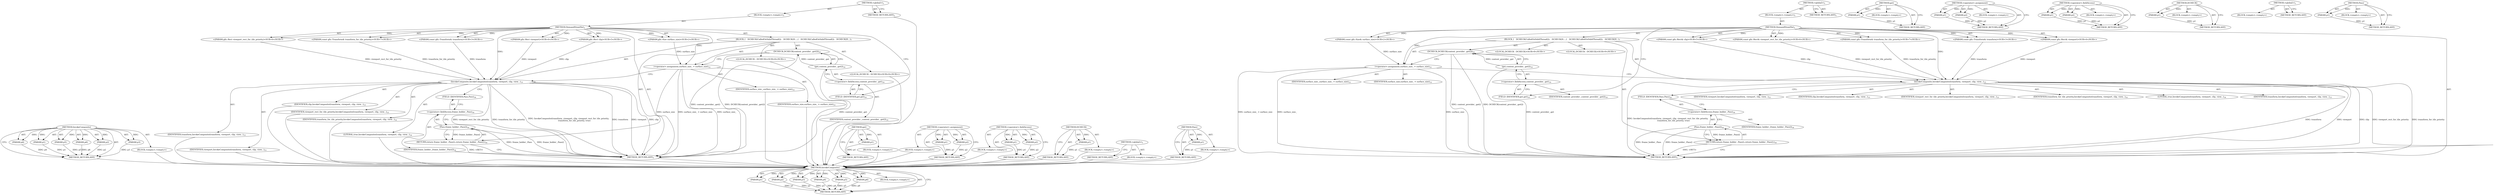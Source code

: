 digraph "Pass" {
vulnerable_81 [label=<(METHOD,InvokeComposite)>];
vulnerable_82 [label=<(PARAM,p1)>];
vulnerable_83 [label=<(PARAM,p2)>];
vulnerable_84 [label=<(PARAM,p3)>];
vulnerable_85 [label=<(PARAM,p4)>];
vulnerable_86 [label=<(PARAM,p5)>];
vulnerable_87 [label=<(PARAM,p6)>];
vulnerable_88 [label=<(BLOCK,&lt;empty&gt;,&lt;empty&gt;)>];
vulnerable_89 [label=<(METHOD_RETURN,ANY)>];
vulnerable_6 [label=<(METHOD,&lt;global&gt;)<SUB>1</SUB>>];
vulnerable_7 [label=<(BLOCK,&lt;empty&gt;,&lt;empty&gt;)<SUB>1</SUB>>];
vulnerable_8 [label=<(METHOD,DemandDrawHw)<SUB>1</SUB>>];
vulnerable_9 [label="<(PARAM,gfx::Size surface_size)<SUB>2</SUB>>"];
vulnerable_10 [label="<(PARAM,const gfx::Transform&amp; transform)<SUB>3</SUB>>"];
vulnerable_11 [label="<(PARAM,gfx::Rect viewport)<SUB>4</SUB>>"];
vulnerable_12 [label="<(PARAM,gfx::Rect clip)<SUB>5</SUB>>"];
vulnerable_13 [label="<(PARAM,gfx::Rect viewport_rect_for_tile_priority)<SUB>6</SUB>>"];
vulnerable_14 [label="<(PARAM,const gfx::Transform&amp; transform_for_tile_priority)<SUB>7</SUB>>"];
vulnerable_15 [label=<(BLOCK,{
   DCHECK(CalledOnValidThread());
   DCHECK(H...,{
   DCHECK(CalledOnValidThread());
   DCHECK(H...)<SUB>7</SUB>>];
vulnerable_16 [label="<(LOCAL,DCHECK : DCHECK)<SUB>8</SUB>>"];
vulnerable_17 [label="<(LOCAL,DCHECK : DCHECK)<SUB>9</SUB>>"];
vulnerable_18 [label=<(DCHECK,DCHECK(context_provider_.get()))<SUB>10</SUB>>];
vulnerable_19 [label=<(get,context_provider_.get())<SUB>10</SUB>>];
vulnerable_20 [label=<(&lt;operator&gt;.fieldAccess,context_provider_.get)<SUB>10</SUB>>];
vulnerable_21 [label=<(IDENTIFIER,context_provider_,context_provider_.get())<SUB>10</SUB>>];
vulnerable_22 [label=<(FIELD_IDENTIFIER,get,get)<SUB>10</SUB>>];
vulnerable_23 [label=<(&lt;operator&gt;.assignment,surface_size_ = surface_size)<SUB>12</SUB>>];
vulnerable_24 [label=<(IDENTIFIER,surface_size_,surface_size_ = surface_size)<SUB>12</SUB>>];
vulnerable_25 [label=<(IDENTIFIER,surface_size,surface_size_ = surface_size)<SUB>12</SUB>>];
vulnerable_26 [label=<(InvokeComposite,InvokeComposite(transform, viewport, clip, view...)<SUB>13</SUB>>];
vulnerable_27 [label=<(IDENTIFIER,transform,InvokeComposite(transform, viewport, clip, view...)<SUB>13</SUB>>];
vulnerable_28 [label=<(IDENTIFIER,viewport,InvokeComposite(transform, viewport, clip, view...)<SUB>13</SUB>>];
vulnerable_29 [label=<(IDENTIFIER,clip,InvokeComposite(transform, viewport, clip, view...)<SUB>13</SUB>>];
vulnerable_30 [label=<(IDENTIFIER,viewport_rect_for_tile_priority,InvokeComposite(transform, viewport, clip, view...)<SUB>13</SUB>>];
vulnerable_31 [label=<(IDENTIFIER,transform_for_tile_priority,InvokeComposite(transform, viewport, clip, view...)<SUB>14</SUB>>];
vulnerable_32 [label=<(LITERAL,true,InvokeComposite(transform, viewport, clip, view...)<SUB>14</SUB>>];
vulnerable_33 [label=<(RETURN,return frame_holder_.Pass();,return frame_holder_.Pass();)<SUB>16</SUB>>];
vulnerable_34 [label=<(Pass,frame_holder_.Pass())<SUB>16</SUB>>];
vulnerable_35 [label=<(&lt;operator&gt;.fieldAccess,frame_holder_.Pass)<SUB>16</SUB>>];
vulnerable_36 [label=<(IDENTIFIER,frame_holder_,frame_holder_.Pass())<SUB>16</SUB>>];
vulnerable_37 [label=<(FIELD_IDENTIFIER,Pass,Pass)<SUB>16</SUB>>];
vulnerable_38 [label=<(METHOD_RETURN,ANY)<SUB>1</SUB>>];
vulnerable_40 [label=<(METHOD_RETURN,ANY)<SUB>1</SUB>>];
vulnerable_67 [label=<(METHOD,get)>];
vulnerable_68 [label=<(PARAM,p1)>];
vulnerable_69 [label=<(BLOCK,&lt;empty&gt;,&lt;empty&gt;)>];
vulnerable_70 [label=<(METHOD_RETURN,ANY)>];
vulnerable_76 [label=<(METHOD,&lt;operator&gt;.assignment)>];
vulnerable_77 [label=<(PARAM,p1)>];
vulnerable_78 [label=<(PARAM,p2)>];
vulnerable_79 [label=<(BLOCK,&lt;empty&gt;,&lt;empty&gt;)>];
vulnerable_80 [label=<(METHOD_RETURN,ANY)>];
vulnerable_71 [label=<(METHOD,&lt;operator&gt;.fieldAccess)>];
vulnerable_72 [label=<(PARAM,p1)>];
vulnerable_73 [label=<(PARAM,p2)>];
vulnerable_74 [label=<(BLOCK,&lt;empty&gt;,&lt;empty&gt;)>];
vulnerable_75 [label=<(METHOD_RETURN,ANY)>];
vulnerable_63 [label=<(METHOD,DCHECK)>];
vulnerable_64 [label=<(PARAM,p1)>];
vulnerable_65 [label=<(BLOCK,&lt;empty&gt;,&lt;empty&gt;)>];
vulnerable_66 [label=<(METHOD_RETURN,ANY)>];
vulnerable_57 [label=<(METHOD,&lt;global&gt;)<SUB>1</SUB>>];
vulnerable_58 [label=<(BLOCK,&lt;empty&gt;,&lt;empty&gt;)>];
vulnerable_59 [label=<(METHOD_RETURN,ANY)>];
vulnerable_90 [label=<(METHOD,Pass)>];
vulnerable_91 [label=<(PARAM,p1)>];
vulnerable_92 [label=<(BLOCK,&lt;empty&gt;,&lt;empty&gt;)>];
vulnerable_93 [label=<(METHOD_RETURN,ANY)>];
fixed_81 [label=<(METHOD,InvokeComposite)>];
fixed_82 [label=<(PARAM,p1)>];
fixed_83 [label=<(PARAM,p2)>];
fixed_84 [label=<(PARAM,p3)>];
fixed_85 [label=<(PARAM,p4)>];
fixed_86 [label=<(PARAM,p5)>];
fixed_87 [label=<(PARAM,p6)>];
fixed_88 [label=<(BLOCK,&lt;empty&gt;,&lt;empty&gt;)>];
fixed_89 [label=<(METHOD_RETURN,ANY)>];
fixed_6 [label=<(METHOD,&lt;global&gt;)<SUB>1</SUB>>];
fixed_7 [label=<(BLOCK,&lt;empty&gt;,&lt;empty&gt;)<SUB>1</SUB>>];
fixed_8 [label=<(METHOD,DemandDrawHw)<SUB>1</SUB>>];
fixed_9 [label="<(PARAM,const gfx::Size&amp; surface_size)<SUB>2</SUB>>"];
fixed_10 [label="<(PARAM,const gfx::Transform&amp; transform)<SUB>3</SUB>>"];
fixed_11 [label="<(PARAM,const gfx::Rect&amp; viewport)<SUB>4</SUB>>"];
fixed_12 [label="<(PARAM,const gfx::Rect&amp; clip)<SUB>5</SUB>>"];
fixed_13 [label="<(PARAM,const gfx::Rect&amp; viewport_rect_for_tile_priority)<SUB>6</SUB>>"];
fixed_14 [label="<(PARAM,const gfx::Transform&amp; transform_for_tile_priority)<SUB>7</SUB>>"];
fixed_15 [label=<(BLOCK,{
   DCHECK(CalledOnValidThread());
   DCHECK(H...,{
   DCHECK(CalledOnValidThread());
   DCHECK(H...)<SUB>7</SUB>>];
fixed_16 [label="<(LOCAL,DCHECK : DCHECK)<SUB>8</SUB>>"];
fixed_17 [label="<(LOCAL,DCHECK : DCHECK)<SUB>9</SUB>>"];
fixed_18 [label=<(DCHECK,DCHECK(context_provider_.get()))<SUB>10</SUB>>];
fixed_19 [label=<(get,context_provider_.get())<SUB>10</SUB>>];
fixed_20 [label=<(&lt;operator&gt;.fieldAccess,context_provider_.get)<SUB>10</SUB>>];
fixed_21 [label=<(IDENTIFIER,context_provider_,context_provider_.get())<SUB>10</SUB>>];
fixed_22 [label=<(FIELD_IDENTIFIER,get,get)<SUB>10</SUB>>];
fixed_23 [label=<(&lt;operator&gt;.assignment,surface_size_ = surface_size)<SUB>12</SUB>>];
fixed_24 [label=<(IDENTIFIER,surface_size_,surface_size_ = surface_size)<SUB>12</SUB>>];
fixed_25 [label=<(IDENTIFIER,surface_size,surface_size_ = surface_size)<SUB>12</SUB>>];
fixed_26 [label=<(InvokeComposite,InvokeComposite(transform, viewport, clip, view...)<SUB>13</SUB>>];
fixed_27 [label=<(IDENTIFIER,transform,InvokeComposite(transform, viewport, clip, view...)<SUB>13</SUB>>];
fixed_28 [label=<(IDENTIFIER,viewport,InvokeComposite(transform, viewport, clip, view...)<SUB>13</SUB>>];
fixed_29 [label=<(IDENTIFIER,clip,InvokeComposite(transform, viewport, clip, view...)<SUB>13</SUB>>];
fixed_30 [label=<(IDENTIFIER,viewport_rect_for_tile_priority,InvokeComposite(transform, viewport, clip, view...)<SUB>13</SUB>>];
fixed_31 [label=<(IDENTIFIER,transform_for_tile_priority,InvokeComposite(transform, viewport, clip, view...)<SUB>14</SUB>>];
fixed_32 [label=<(LITERAL,true,InvokeComposite(transform, viewport, clip, view...)<SUB>14</SUB>>];
fixed_33 [label=<(RETURN,return frame_holder_.Pass();,return frame_holder_.Pass();)<SUB>16</SUB>>];
fixed_34 [label=<(Pass,frame_holder_.Pass())<SUB>16</SUB>>];
fixed_35 [label=<(&lt;operator&gt;.fieldAccess,frame_holder_.Pass)<SUB>16</SUB>>];
fixed_36 [label=<(IDENTIFIER,frame_holder_,frame_holder_.Pass())<SUB>16</SUB>>];
fixed_37 [label=<(FIELD_IDENTIFIER,Pass,Pass)<SUB>16</SUB>>];
fixed_38 [label=<(METHOD_RETURN,ANY)<SUB>1</SUB>>];
fixed_40 [label=<(METHOD_RETURN,ANY)<SUB>1</SUB>>];
fixed_67 [label=<(METHOD,get)>];
fixed_68 [label=<(PARAM,p1)>];
fixed_69 [label=<(BLOCK,&lt;empty&gt;,&lt;empty&gt;)>];
fixed_70 [label=<(METHOD_RETURN,ANY)>];
fixed_76 [label=<(METHOD,&lt;operator&gt;.assignment)>];
fixed_77 [label=<(PARAM,p1)>];
fixed_78 [label=<(PARAM,p2)>];
fixed_79 [label=<(BLOCK,&lt;empty&gt;,&lt;empty&gt;)>];
fixed_80 [label=<(METHOD_RETURN,ANY)>];
fixed_71 [label=<(METHOD,&lt;operator&gt;.fieldAccess)>];
fixed_72 [label=<(PARAM,p1)>];
fixed_73 [label=<(PARAM,p2)>];
fixed_74 [label=<(BLOCK,&lt;empty&gt;,&lt;empty&gt;)>];
fixed_75 [label=<(METHOD_RETURN,ANY)>];
fixed_63 [label=<(METHOD,DCHECK)>];
fixed_64 [label=<(PARAM,p1)>];
fixed_65 [label=<(BLOCK,&lt;empty&gt;,&lt;empty&gt;)>];
fixed_66 [label=<(METHOD_RETURN,ANY)>];
fixed_57 [label=<(METHOD,&lt;global&gt;)<SUB>1</SUB>>];
fixed_58 [label=<(BLOCK,&lt;empty&gt;,&lt;empty&gt;)>];
fixed_59 [label=<(METHOD_RETURN,ANY)>];
fixed_90 [label=<(METHOD,Pass)>];
fixed_91 [label=<(PARAM,p1)>];
fixed_92 [label=<(BLOCK,&lt;empty&gt;,&lt;empty&gt;)>];
fixed_93 [label=<(METHOD_RETURN,ANY)>];
vulnerable_81 -> vulnerable_82  [key=0, label="AST: "];
vulnerable_81 -> vulnerable_82  [key=1, label="DDG: "];
vulnerable_81 -> vulnerable_88  [key=0, label="AST: "];
vulnerable_81 -> vulnerable_83  [key=0, label="AST: "];
vulnerable_81 -> vulnerable_83  [key=1, label="DDG: "];
vulnerable_81 -> vulnerable_89  [key=0, label="AST: "];
vulnerable_81 -> vulnerable_89  [key=1, label="CFG: "];
vulnerable_81 -> vulnerable_84  [key=0, label="AST: "];
vulnerable_81 -> vulnerable_84  [key=1, label="DDG: "];
vulnerable_81 -> vulnerable_85  [key=0, label="AST: "];
vulnerable_81 -> vulnerable_85  [key=1, label="DDG: "];
vulnerable_81 -> vulnerable_86  [key=0, label="AST: "];
vulnerable_81 -> vulnerable_86  [key=1, label="DDG: "];
vulnerable_81 -> vulnerable_87  [key=0, label="AST: "];
vulnerable_81 -> vulnerable_87  [key=1, label="DDG: "];
vulnerable_82 -> vulnerable_89  [key=0, label="DDG: p1"];
vulnerable_83 -> vulnerable_89  [key=0, label="DDG: p2"];
vulnerable_84 -> vulnerable_89  [key=0, label="DDG: p3"];
vulnerable_85 -> vulnerable_89  [key=0, label="DDG: p4"];
vulnerable_86 -> vulnerable_89  [key=0, label="DDG: p5"];
vulnerable_87 -> vulnerable_89  [key=0, label="DDG: p6"];
vulnerable_88 -> fixed_81  [key=0];
vulnerable_89 -> fixed_81  [key=0];
vulnerable_6 -> vulnerable_7  [key=0, label="AST: "];
vulnerable_6 -> vulnerable_40  [key=0, label="AST: "];
vulnerable_6 -> vulnerable_40  [key=1, label="CFG: "];
vulnerable_7 -> vulnerable_8  [key=0, label="AST: "];
vulnerable_8 -> vulnerable_9  [key=0, label="AST: "];
vulnerable_8 -> vulnerable_9  [key=1, label="DDG: "];
vulnerable_8 -> vulnerable_10  [key=0, label="AST: "];
vulnerable_8 -> vulnerable_10  [key=1, label="DDG: "];
vulnerable_8 -> vulnerable_11  [key=0, label="AST: "];
vulnerable_8 -> vulnerable_11  [key=1, label="DDG: "];
vulnerable_8 -> vulnerable_12  [key=0, label="AST: "];
vulnerable_8 -> vulnerable_12  [key=1, label="DDG: "];
vulnerable_8 -> vulnerable_13  [key=0, label="AST: "];
vulnerable_8 -> vulnerable_13  [key=1, label="DDG: "];
vulnerable_8 -> vulnerable_14  [key=0, label="AST: "];
vulnerable_8 -> vulnerable_14  [key=1, label="DDG: "];
vulnerable_8 -> vulnerable_15  [key=0, label="AST: "];
vulnerable_8 -> vulnerable_38  [key=0, label="AST: "];
vulnerable_8 -> vulnerable_22  [key=0, label="CFG: "];
vulnerable_8 -> vulnerable_23  [key=0, label="DDG: "];
vulnerable_8 -> vulnerable_26  [key=0, label="DDG: "];
vulnerable_9 -> vulnerable_23  [key=0, label="DDG: surface_size"];
vulnerable_10 -> vulnerable_26  [key=0, label="DDG: transform"];
vulnerable_11 -> vulnerable_26  [key=0, label="DDG: viewport"];
vulnerable_12 -> vulnerable_26  [key=0, label="DDG: clip"];
vulnerable_13 -> vulnerable_26  [key=0, label="DDG: viewport_rect_for_tile_priority"];
vulnerable_14 -> vulnerable_26  [key=0, label="DDG: transform_for_tile_priority"];
vulnerable_15 -> vulnerable_16  [key=0, label="AST: "];
vulnerable_15 -> vulnerable_17  [key=0, label="AST: "];
vulnerable_15 -> vulnerable_18  [key=0, label="AST: "];
vulnerable_15 -> vulnerable_23  [key=0, label="AST: "];
vulnerable_15 -> vulnerable_26  [key=0, label="AST: "];
vulnerable_15 -> vulnerable_33  [key=0, label="AST: "];
vulnerable_16 -> fixed_81  [key=0];
vulnerable_17 -> fixed_81  [key=0];
vulnerable_18 -> vulnerable_19  [key=0, label="AST: "];
vulnerable_18 -> vulnerable_23  [key=0, label="CFG: "];
vulnerable_18 -> vulnerable_38  [key=0, label="DDG: context_provider_.get()"];
vulnerable_18 -> vulnerable_38  [key=1, label="DDG: DCHECK(context_provider_.get())"];
vulnerable_19 -> vulnerable_20  [key=0, label="AST: "];
vulnerable_19 -> vulnerable_18  [key=0, label="CFG: "];
vulnerable_19 -> vulnerable_18  [key=1, label="DDG: context_provider_.get"];
vulnerable_19 -> vulnerable_38  [key=0, label="DDG: context_provider_.get"];
vulnerable_20 -> vulnerable_21  [key=0, label="AST: "];
vulnerable_20 -> vulnerable_22  [key=0, label="AST: "];
vulnerable_20 -> vulnerable_19  [key=0, label="CFG: "];
vulnerable_21 -> fixed_81  [key=0];
vulnerable_22 -> vulnerable_20  [key=0, label="CFG: "];
vulnerable_23 -> vulnerable_24  [key=0, label="AST: "];
vulnerable_23 -> vulnerable_25  [key=0, label="AST: "];
vulnerable_23 -> vulnerable_26  [key=0, label="CFG: "];
vulnerable_23 -> vulnerable_38  [key=0, label="DDG: surface_size"];
vulnerable_23 -> vulnerable_38  [key=1, label="DDG: surface_size_ = surface_size"];
vulnerable_23 -> vulnerable_38  [key=2, label="DDG: surface_size_"];
vulnerable_24 -> fixed_81  [key=0];
vulnerable_25 -> fixed_81  [key=0];
vulnerable_26 -> vulnerable_27  [key=0, label="AST: "];
vulnerable_26 -> vulnerable_28  [key=0, label="AST: "];
vulnerable_26 -> vulnerable_29  [key=0, label="AST: "];
vulnerable_26 -> vulnerable_30  [key=0, label="AST: "];
vulnerable_26 -> vulnerable_31  [key=0, label="AST: "];
vulnerable_26 -> vulnerable_32  [key=0, label="AST: "];
vulnerable_26 -> vulnerable_37  [key=0, label="CFG: "];
vulnerable_26 -> vulnerable_38  [key=0, label="DDG: transform"];
vulnerable_26 -> vulnerable_38  [key=1, label="DDG: viewport"];
vulnerable_26 -> vulnerable_38  [key=2, label="DDG: clip"];
vulnerable_26 -> vulnerable_38  [key=3, label="DDG: viewport_rect_for_tile_priority"];
vulnerable_26 -> vulnerable_38  [key=4, label="DDG: transform_for_tile_priority"];
vulnerable_26 -> vulnerable_38  [key=5, label="DDG: InvokeComposite(transform, viewport, clip, viewport_rect_for_tile_priority,
                  transform_for_tile_priority, true)"];
vulnerable_27 -> fixed_81  [key=0];
vulnerable_28 -> fixed_81  [key=0];
vulnerable_29 -> fixed_81  [key=0];
vulnerable_30 -> fixed_81  [key=0];
vulnerable_31 -> fixed_81  [key=0];
vulnerable_32 -> fixed_81  [key=0];
vulnerable_33 -> vulnerable_34  [key=0, label="AST: "];
vulnerable_33 -> vulnerable_38  [key=0, label="CFG: "];
vulnerable_33 -> vulnerable_38  [key=1, label="DDG: &lt;RET&gt;"];
vulnerable_34 -> vulnerable_35  [key=0, label="AST: "];
vulnerable_34 -> vulnerable_33  [key=0, label="CFG: "];
vulnerable_34 -> vulnerable_33  [key=1, label="DDG: frame_holder_.Pass()"];
vulnerable_34 -> vulnerable_38  [key=0, label="DDG: frame_holder_.Pass"];
vulnerable_34 -> vulnerable_38  [key=1, label="DDG: frame_holder_.Pass()"];
vulnerable_35 -> vulnerable_36  [key=0, label="AST: "];
vulnerable_35 -> vulnerable_37  [key=0, label="AST: "];
vulnerable_35 -> vulnerable_34  [key=0, label="CFG: "];
vulnerable_36 -> fixed_81  [key=0];
vulnerable_37 -> vulnerable_35  [key=0, label="CFG: "];
vulnerable_38 -> fixed_81  [key=0];
vulnerable_40 -> fixed_81  [key=0];
vulnerable_67 -> vulnerable_68  [key=0, label="AST: "];
vulnerable_67 -> vulnerable_68  [key=1, label="DDG: "];
vulnerable_67 -> vulnerable_69  [key=0, label="AST: "];
vulnerable_67 -> vulnerable_70  [key=0, label="AST: "];
vulnerable_67 -> vulnerable_70  [key=1, label="CFG: "];
vulnerable_68 -> vulnerable_70  [key=0, label="DDG: p1"];
vulnerable_69 -> fixed_81  [key=0];
vulnerable_70 -> fixed_81  [key=0];
vulnerable_76 -> vulnerable_77  [key=0, label="AST: "];
vulnerable_76 -> vulnerable_77  [key=1, label="DDG: "];
vulnerable_76 -> vulnerable_79  [key=0, label="AST: "];
vulnerable_76 -> vulnerable_78  [key=0, label="AST: "];
vulnerable_76 -> vulnerable_78  [key=1, label="DDG: "];
vulnerable_76 -> vulnerable_80  [key=0, label="AST: "];
vulnerable_76 -> vulnerable_80  [key=1, label="CFG: "];
vulnerable_77 -> vulnerable_80  [key=0, label="DDG: p1"];
vulnerable_78 -> vulnerable_80  [key=0, label="DDG: p2"];
vulnerable_79 -> fixed_81  [key=0];
vulnerable_80 -> fixed_81  [key=0];
vulnerable_71 -> vulnerable_72  [key=0, label="AST: "];
vulnerable_71 -> vulnerable_72  [key=1, label="DDG: "];
vulnerable_71 -> vulnerable_74  [key=0, label="AST: "];
vulnerable_71 -> vulnerable_73  [key=0, label="AST: "];
vulnerable_71 -> vulnerable_73  [key=1, label="DDG: "];
vulnerable_71 -> vulnerable_75  [key=0, label="AST: "];
vulnerable_71 -> vulnerable_75  [key=1, label="CFG: "];
vulnerable_72 -> vulnerable_75  [key=0, label="DDG: p1"];
vulnerable_73 -> vulnerable_75  [key=0, label="DDG: p2"];
vulnerable_74 -> fixed_81  [key=0];
vulnerable_75 -> fixed_81  [key=0];
vulnerable_63 -> vulnerable_64  [key=0, label="AST: "];
vulnerable_63 -> vulnerable_64  [key=1, label="DDG: "];
vulnerable_63 -> vulnerable_65  [key=0, label="AST: "];
vulnerable_63 -> vulnerable_66  [key=0, label="AST: "];
vulnerable_63 -> vulnerable_66  [key=1, label="CFG: "];
vulnerable_64 -> vulnerable_66  [key=0, label="DDG: p1"];
vulnerable_65 -> fixed_81  [key=0];
vulnerable_66 -> fixed_81  [key=0];
vulnerable_57 -> vulnerable_58  [key=0, label="AST: "];
vulnerable_57 -> vulnerable_59  [key=0, label="AST: "];
vulnerable_57 -> vulnerable_59  [key=1, label="CFG: "];
vulnerable_58 -> fixed_81  [key=0];
vulnerable_59 -> fixed_81  [key=0];
vulnerable_90 -> vulnerable_91  [key=0, label="AST: "];
vulnerable_90 -> vulnerable_91  [key=1, label="DDG: "];
vulnerable_90 -> vulnerable_92  [key=0, label="AST: "];
vulnerable_90 -> vulnerable_93  [key=0, label="AST: "];
vulnerable_90 -> vulnerable_93  [key=1, label="CFG: "];
vulnerable_91 -> vulnerable_93  [key=0, label="DDG: p1"];
vulnerable_92 -> fixed_81  [key=0];
vulnerable_93 -> fixed_81  [key=0];
fixed_81 -> fixed_82  [key=0, label="AST: "];
fixed_81 -> fixed_82  [key=1, label="DDG: "];
fixed_81 -> fixed_88  [key=0, label="AST: "];
fixed_81 -> fixed_83  [key=0, label="AST: "];
fixed_81 -> fixed_83  [key=1, label="DDG: "];
fixed_81 -> fixed_89  [key=0, label="AST: "];
fixed_81 -> fixed_89  [key=1, label="CFG: "];
fixed_81 -> fixed_84  [key=0, label="AST: "];
fixed_81 -> fixed_84  [key=1, label="DDG: "];
fixed_81 -> fixed_85  [key=0, label="AST: "];
fixed_81 -> fixed_85  [key=1, label="DDG: "];
fixed_81 -> fixed_86  [key=0, label="AST: "];
fixed_81 -> fixed_86  [key=1, label="DDG: "];
fixed_81 -> fixed_87  [key=0, label="AST: "];
fixed_81 -> fixed_87  [key=1, label="DDG: "];
fixed_82 -> fixed_89  [key=0, label="DDG: p1"];
fixed_83 -> fixed_89  [key=0, label="DDG: p2"];
fixed_84 -> fixed_89  [key=0, label="DDG: p3"];
fixed_85 -> fixed_89  [key=0, label="DDG: p4"];
fixed_86 -> fixed_89  [key=0, label="DDG: p5"];
fixed_87 -> fixed_89  [key=0, label="DDG: p6"];
fixed_6 -> fixed_7  [key=0, label="AST: "];
fixed_6 -> fixed_40  [key=0, label="AST: "];
fixed_6 -> fixed_40  [key=1, label="CFG: "];
fixed_7 -> fixed_8  [key=0, label="AST: "];
fixed_8 -> fixed_9  [key=0, label="AST: "];
fixed_8 -> fixed_9  [key=1, label="DDG: "];
fixed_8 -> fixed_10  [key=0, label="AST: "];
fixed_8 -> fixed_10  [key=1, label="DDG: "];
fixed_8 -> fixed_11  [key=0, label="AST: "];
fixed_8 -> fixed_11  [key=1, label="DDG: "];
fixed_8 -> fixed_12  [key=0, label="AST: "];
fixed_8 -> fixed_12  [key=1, label="DDG: "];
fixed_8 -> fixed_13  [key=0, label="AST: "];
fixed_8 -> fixed_13  [key=1, label="DDG: "];
fixed_8 -> fixed_14  [key=0, label="AST: "];
fixed_8 -> fixed_14  [key=1, label="DDG: "];
fixed_8 -> fixed_15  [key=0, label="AST: "];
fixed_8 -> fixed_38  [key=0, label="AST: "];
fixed_8 -> fixed_22  [key=0, label="CFG: "];
fixed_8 -> fixed_23  [key=0, label="DDG: "];
fixed_8 -> fixed_26  [key=0, label="DDG: "];
fixed_9 -> fixed_23  [key=0, label="DDG: surface_size"];
fixed_10 -> fixed_26  [key=0, label="DDG: transform"];
fixed_11 -> fixed_26  [key=0, label="DDG: viewport"];
fixed_12 -> fixed_26  [key=0, label="DDG: clip"];
fixed_13 -> fixed_26  [key=0, label="DDG: viewport_rect_for_tile_priority"];
fixed_14 -> fixed_26  [key=0, label="DDG: transform_for_tile_priority"];
fixed_15 -> fixed_16  [key=0, label="AST: "];
fixed_15 -> fixed_17  [key=0, label="AST: "];
fixed_15 -> fixed_18  [key=0, label="AST: "];
fixed_15 -> fixed_23  [key=0, label="AST: "];
fixed_15 -> fixed_26  [key=0, label="AST: "];
fixed_15 -> fixed_33  [key=0, label="AST: "];
fixed_18 -> fixed_19  [key=0, label="AST: "];
fixed_18 -> fixed_23  [key=0, label="CFG: "];
fixed_18 -> fixed_38  [key=0, label="DDG: context_provider_.get()"];
fixed_18 -> fixed_38  [key=1, label="DDG: DCHECK(context_provider_.get())"];
fixed_19 -> fixed_20  [key=0, label="AST: "];
fixed_19 -> fixed_18  [key=0, label="CFG: "];
fixed_19 -> fixed_18  [key=1, label="DDG: context_provider_.get"];
fixed_19 -> fixed_38  [key=0, label="DDG: context_provider_.get"];
fixed_20 -> fixed_21  [key=0, label="AST: "];
fixed_20 -> fixed_22  [key=0, label="AST: "];
fixed_20 -> fixed_19  [key=0, label="CFG: "];
fixed_22 -> fixed_20  [key=0, label="CFG: "];
fixed_23 -> fixed_24  [key=0, label="AST: "];
fixed_23 -> fixed_25  [key=0, label="AST: "];
fixed_23 -> fixed_26  [key=0, label="CFG: "];
fixed_23 -> fixed_38  [key=0, label="DDG: surface_size"];
fixed_23 -> fixed_38  [key=1, label="DDG: surface_size_ = surface_size"];
fixed_23 -> fixed_38  [key=2, label="DDG: surface_size_"];
fixed_26 -> fixed_27  [key=0, label="AST: "];
fixed_26 -> fixed_28  [key=0, label="AST: "];
fixed_26 -> fixed_29  [key=0, label="AST: "];
fixed_26 -> fixed_30  [key=0, label="AST: "];
fixed_26 -> fixed_31  [key=0, label="AST: "];
fixed_26 -> fixed_32  [key=0, label="AST: "];
fixed_26 -> fixed_37  [key=0, label="CFG: "];
fixed_26 -> fixed_38  [key=0, label="DDG: transform"];
fixed_26 -> fixed_38  [key=1, label="DDG: viewport"];
fixed_26 -> fixed_38  [key=2, label="DDG: clip"];
fixed_26 -> fixed_38  [key=3, label="DDG: viewport_rect_for_tile_priority"];
fixed_26 -> fixed_38  [key=4, label="DDG: transform_for_tile_priority"];
fixed_26 -> fixed_38  [key=5, label="DDG: InvokeComposite(transform, viewport, clip, viewport_rect_for_tile_priority,
                  transform_for_tile_priority, true)"];
fixed_33 -> fixed_34  [key=0, label="AST: "];
fixed_33 -> fixed_38  [key=0, label="CFG: "];
fixed_33 -> fixed_38  [key=1, label="DDG: &lt;RET&gt;"];
fixed_34 -> fixed_35  [key=0, label="AST: "];
fixed_34 -> fixed_33  [key=0, label="CFG: "];
fixed_34 -> fixed_33  [key=1, label="DDG: frame_holder_.Pass()"];
fixed_34 -> fixed_38  [key=0, label="DDG: frame_holder_.Pass"];
fixed_34 -> fixed_38  [key=1, label="DDG: frame_holder_.Pass()"];
fixed_35 -> fixed_36  [key=0, label="AST: "];
fixed_35 -> fixed_37  [key=0, label="AST: "];
fixed_35 -> fixed_34  [key=0, label="CFG: "];
fixed_37 -> fixed_35  [key=0, label="CFG: "];
fixed_67 -> fixed_68  [key=0, label="AST: "];
fixed_67 -> fixed_68  [key=1, label="DDG: "];
fixed_67 -> fixed_69  [key=0, label="AST: "];
fixed_67 -> fixed_70  [key=0, label="AST: "];
fixed_67 -> fixed_70  [key=1, label="CFG: "];
fixed_68 -> fixed_70  [key=0, label="DDG: p1"];
fixed_76 -> fixed_77  [key=0, label="AST: "];
fixed_76 -> fixed_77  [key=1, label="DDG: "];
fixed_76 -> fixed_79  [key=0, label="AST: "];
fixed_76 -> fixed_78  [key=0, label="AST: "];
fixed_76 -> fixed_78  [key=1, label="DDG: "];
fixed_76 -> fixed_80  [key=0, label="AST: "];
fixed_76 -> fixed_80  [key=1, label="CFG: "];
fixed_77 -> fixed_80  [key=0, label="DDG: p1"];
fixed_78 -> fixed_80  [key=0, label="DDG: p2"];
fixed_71 -> fixed_72  [key=0, label="AST: "];
fixed_71 -> fixed_72  [key=1, label="DDG: "];
fixed_71 -> fixed_74  [key=0, label="AST: "];
fixed_71 -> fixed_73  [key=0, label="AST: "];
fixed_71 -> fixed_73  [key=1, label="DDG: "];
fixed_71 -> fixed_75  [key=0, label="AST: "];
fixed_71 -> fixed_75  [key=1, label="CFG: "];
fixed_72 -> fixed_75  [key=0, label="DDG: p1"];
fixed_73 -> fixed_75  [key=0, label="DDG: p2"];
fixed_63 -> fixed_64  [key=0, label="AST: "];
fixed_63 -> fixed_64  [key=1, label="DDG: "];
fixed_63 -> fixed_65  [key=0, label="AST: "];
fixed_63 -> fixed_66  [key=0, label="AST: "];
fixed_63 -> fixed_66  [key=1, label="CFG: "];
fixed_64 -> fixed_66  [key=0, label="DDG: p1"];
fixed_57 -> fixed_58  [key=0, label="AST: "];
fixed_57 -> fixed_59  [key=0, label="AST: "];
fixed_57 -> fixed_59  [key=1, label="CFG: "];
fixed_90 -> fixed_91  [key=0, label="AST: "];
fixed_90 -> fixed_91  [key=1, label="DDG: "];
fixed_90 -> fixed_92  [key=0, label="AST: "];
fixed_90 -> fixed_93  [key=0, label="AST: "];
fixed_90 -> fixed_93  [key=1, label="CFG: "];
fixed_91 -> fixed_93  [key=0, label="DDG: p1"];
}
